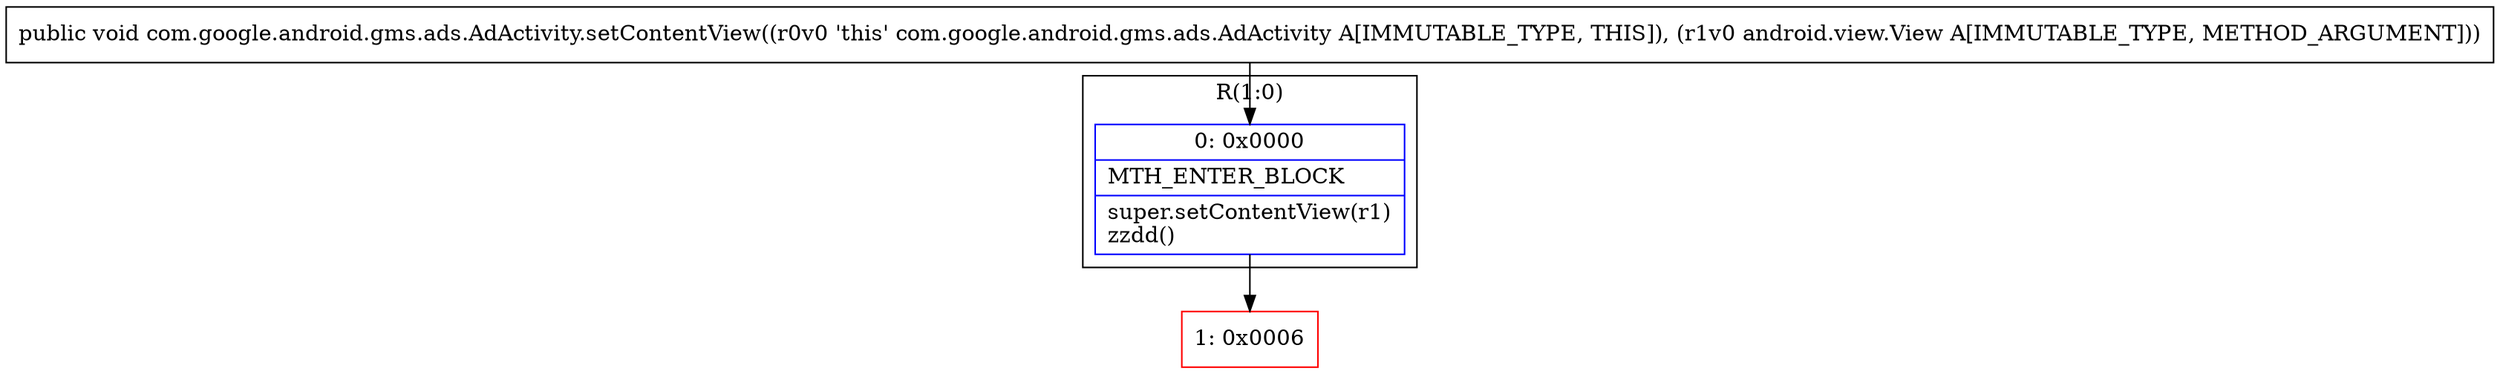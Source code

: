 digraph "CFG forcom.google.android.gms.ads.AdActivity.setContentView(Landroid\/view\/View;)V" {
subgraph cluster_Region_1292775275 {
label = "R(1:0)";
node [shape=record,color=blue];
Node_0 [shape=record,label="{0\:\ 0x0000|MTH_ENTER_BLOCK\l|super.setContentView(r1)\lzzdd()\l}"];
}
Node_1 [shape=record,color=red,label="{1\:\ 0x0006}"];
MethodNode[shape=record,label="{public void com.google.android.gms.ads.AdActivity.setContentView((r0v0 'this' com.google.android.gms.ads.AdActivity A[IMMUTABLE_TYPE, THIS]), (r1v0 android.view.View A[IMMUTABLE_TYPE, METHOD_ARGUMENT])) }"];
MethodNode -> Node_0;
Node_0 -> Node_1;
}

